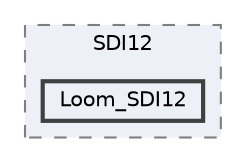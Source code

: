 digraph "C:/Users/Will/AppData/Local/Arduino15/packages/loom4/hardware/samd/4.0.6/libraries/Loom/src/Sensors/SDI12/Loom_SDI12"
{
 // LATEX_PDF_SIZE
  bgcolor="transparent";
  edge [fontname=Helvetica,fontsize=10,labelfontname=Helvetica,labelfontsize=10];
  node [fontname=Helvetica,fontsize=10,shape=box,height=0.2,width=0.4];
  compound=true
  subgraph clusterdir_4c9058b07e6ac89eaf2b63c8f7f5e3b4 {
    graph [ bgcolor="#edf0f7", pencolor="grey50", label="SDI12", fontname=Helvetica,fontsize=10 style="filled,dashed", URL="dir_4c9058b07e6ac89eaf2b63c8f7f5e3b4.html",tooltip=""]
  dir_e43d2a19cc03354fedbb79c5c084a7d6 [label="Loom_SDI12", fillcolor="#edf0f7", color="grey25", style="filled,bold", URL="dir_e43d2a19cc03354fedbb79c5c084a7d6.html",tooltip=""];
  }
}
